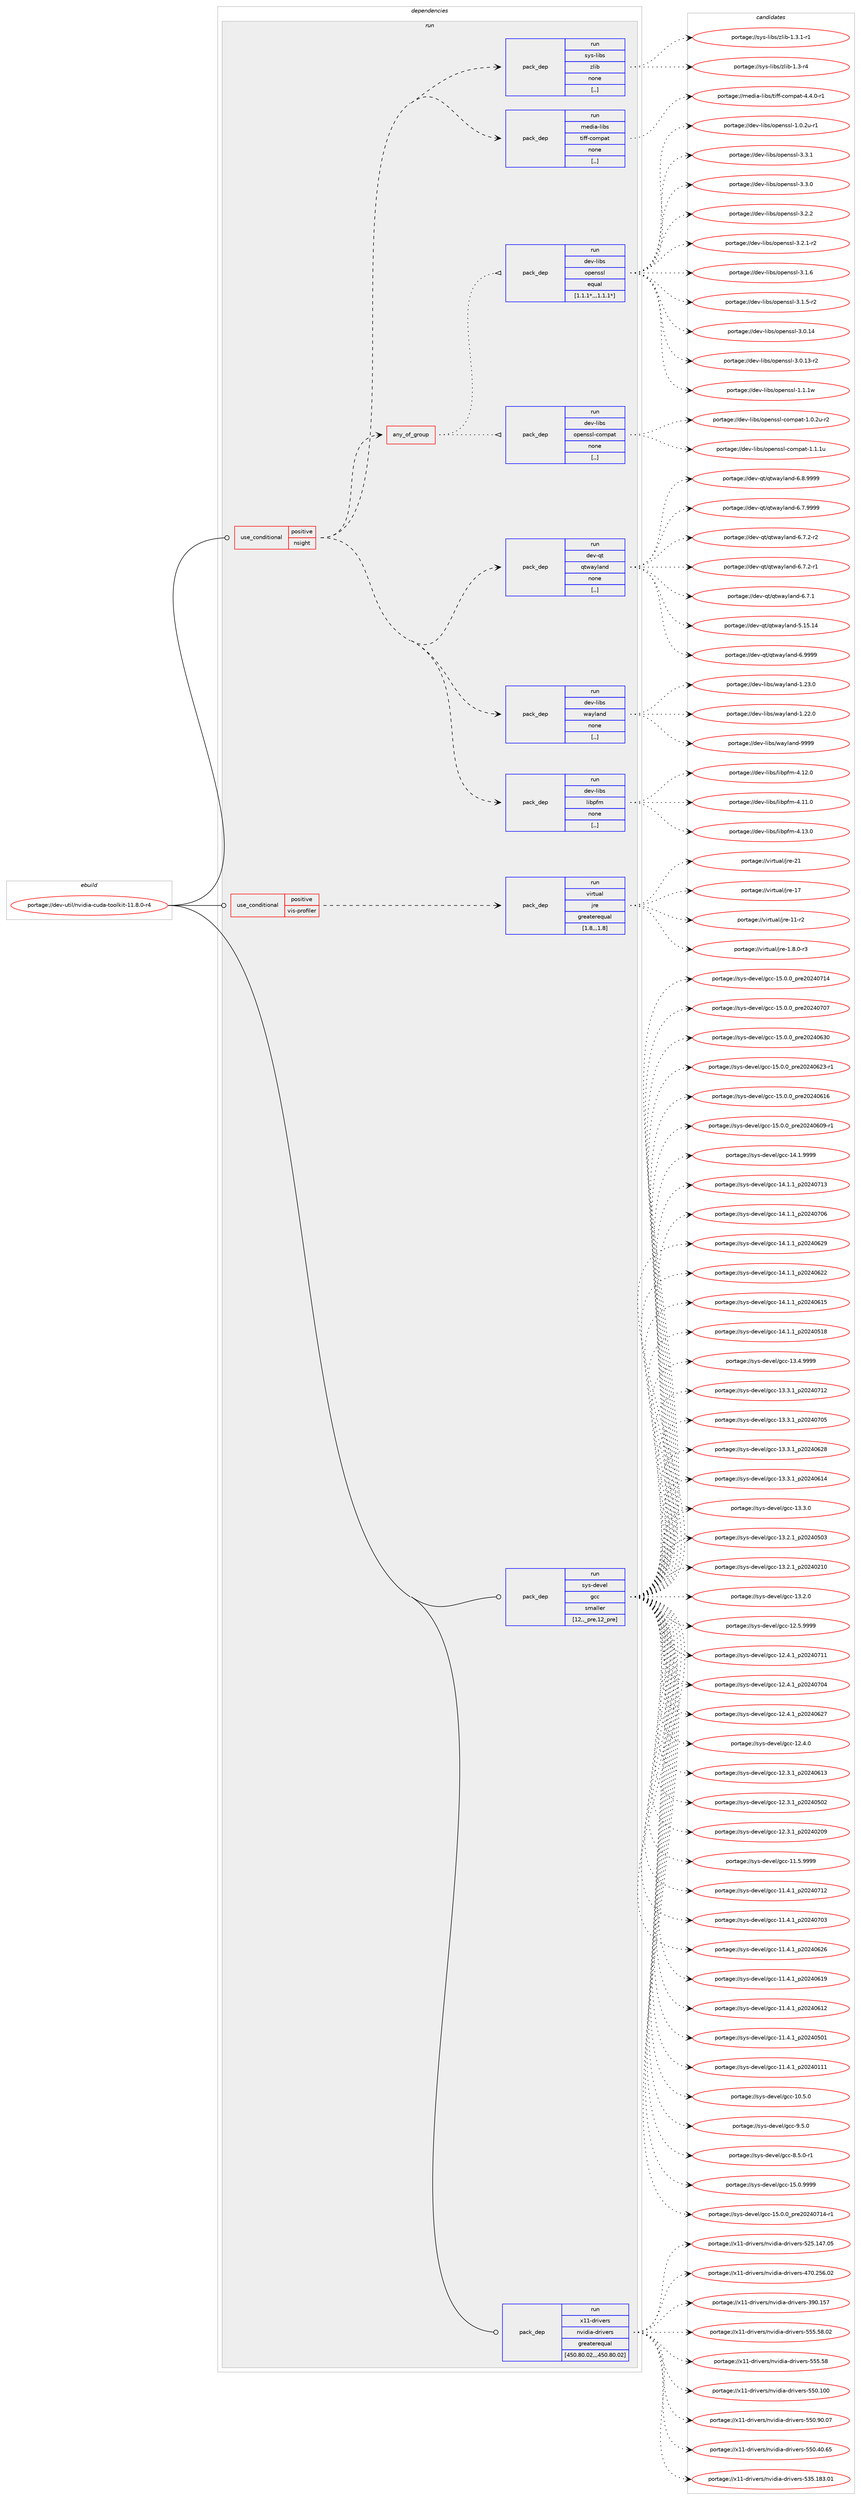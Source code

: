 digraph prolog {

# *************
# Graph options
# *************

newrank=true;
concentrate=true;
compound=true;
graph [rankdir=LR,fontname=Helvetica,fontsize=10,ranksep=1.5];#, ranksep=2.5, nodesep=0.2];
edge  [arrowhead=vee];
node  [fontname=Helvetica,fontsize=10];

# **********
# The ebuild
# **********

subgraph cluster_leftcol {
color=gray;
rank=same;
label=<<i>ebuild</i>>;
id [label="portage://dev-util/nvidia-cuda-toolkit-11.8.0-r4", color=red, width=4, href="../dev-util/nvidia-cuda-toolkit-11.8.0-r4.svg"];
}

# ****************
# The dependencies
# ****************

subgraph cluster_midcol {
color=gray;
label=<<i>dependencies</i>>;
subgraph cluster_compile {
fillcolor="#eeeeee";
style=filled;
label=<<i>compile</i>>;
}
subgraph cluster_compileandrun {
fillcolor="#eeeeee";
style=filled;
label=<<i>compile and run</i>>;
}
subgraph cluster_run {
fillcolor="#eeeeee";
style=filled;
label=<<i>run</i>>;
subgraph cond60736 {
dependency216384 [label=<<TABLE BORDER="0" CELLBORDER="1" CELLSPACING="0" CELLPADDING="4"><TR><TD ROWSPAN="3" CELLPADDING="10">use_conditional</TD></TR><TR><TD>positive</TD></TR><TR><TD>nsight</TD></TR></TABLE>>, shape=none, color=red];
subgraph pack154204 {
dependency216385 [label=<<TABLE BORDER="0" CELLBORDER="1" CELLSPACING="0" CELLPADDING="4" WIDTH="220"><TR><TD ROWSPAN="6" CELLPADDING="30">pack_dep</TD></TR><TR><TD WIDTH="110">run</TD></TR><TR><TD>dev-libs</TD></TR><TR><TD>libpfm</TD></TR><TR><TD>none</TD></TR><TR><TD>[,,]</TD></TR></TABLE>>, shape=none, color=blue];
}
dependency216384:e -> dependency216385:w [weight=20,style="dashed",arrowhead="vee"];
subgraph pack154205 {
dependency216386 [label=<<TABLE BORDER="0" CELLBORDER="1" CELLSPACING="0" CELLPADDING="4" WIDTH="220"><TR><TD ROWSPAN="6" CELLPADDING="30">pack_dep</TD></TR><TR><TD WIDTH="110">run</TD></TR><TR><TD>dev-libs</TD></TR><TR><TD>wayland</TD></TR><TR><TD>none</TD></TR><TR><TD>[,,]</TD></TR></TABLE>>, shape=none, color=blue];
}
dependency216384:e -> dependency216386:w [weight=20,style="dashed",arrowhead="vee"];
subgraph pack154206 {
dependency216387 [label=<<TABLE BORDER="0" CELLBORDER="1" CELLSPACING="0" CELLPADDING="4" WIDTH="220"><TR><TD ROWSPAN="6" CELLPADDING="30">pack_dep</TD></TR><TR><TD WIDTH="110">run</TD></TR><TR><TD>dev-qt</TD></TR><TR><TD>qtwayland</TD></TR><TR><TD>none</TD></TR><TR><TD>[,,]</TD></TR></TABLE>>, shape=none, color=blue];
}
dependency216384:e -> dependency216387:w [weight=20,style="dashed",arrowhead="vee"];
subgraph any1294 {
dependency216388 [label=<<TABLE BORDER="0" CELLBORDER="1" CELLSPACING="0" CELLPADDING="4"><TR><TD CELLPADDING="10">any_of_group</TD></TR></TABLE>>, shape=none, color=red];subgraph pack154207 {
dependency216389 [label=<<TABLE BORDER="0" CELLBORDER="1" CELLSPACING="0" CELLPADDING="4" WIDTH="220"><TR><TD ROWSPAN="6" CELLPADDING="30">pack_dep</TD></TR><TR><TD WIDTH="110">run</TD></TR><TR><TD>dev-libs</TD></TR><TR><TD>openssl-compat</TD></TR><TR><TD>none</TD></TR><TR><TD>[,,]</TD></TR></TABLE>>, shape=none, color=blue];
}
dependency216388:e -> dependency216389:w [weight=20,style="dotted",arrowhead="oinv"];
subgraph pack154208 {
dependency216390 [label=<<TABLE BORDER="0" CELLBORDER="1" CELLSPACING="0" CELLPADDING="4" WIDTH="220"><TR><TD ROWSPAN="6" CELLPADDING="30">pack_dep</TD></TR><TR><TD WIDTH="110">run</TD></TR><TR><TD>dev-libs</TD></TR><TR><TD>openssl</TD></TR><TR><TD>equal</TD></TR><TR><TD>[1.1.1*,,,1.1.1*]</TD></TR></TABLE>>, shape=none, color=blue];
}
dependency216388:e -> dependency216390:w [weight=20,style="dotted",arrowhead="oinv"];
}
dependency216384:e -> dependency216388:w [weight=20,style="dashed",arrowhead="vee"];
subgraph pack154209 {
dependency216391 [label=<<TABLE BORDER="0" CELLBORDER="1" CELLSPACING="0" CELLPADDING="4" WIDTH="220"><TR><TD ROWSPAN="6" CELLPADDING="30">pack_dep</TD></TR><TR><TD WIDTH="110">run</TD></TR><TR><TD>media-libs</TD></TR><TR><TD>tiff-compat</TD></TR><TR><TD>none</TD></TR><TR><TD>[,,]</TD></TR></TABLE>>, shape=none, color=blue];
}
dependency216384:e -> dependency216391:w [weight=20,style="dashed",arrowhead="vee"];
subgraph pack154210 {
dependency216392 [label=<<TABLE BORDER="0" CELLBORDER="1" CELLSPACING="0" CELLPADDING="4" WIDTH="220"><TR><TD ROWSPAN="6" CELLPADDING="30">pack_dep</TD></TR><TR><TD WIDTH="110">run</TD></TR><TR><TD>sys-libs</TD></TR><TR><TD>zlib</TD></TR><TR><TD>none</TD></TR><TR><TD>[,,]</TD></TR></TABLE>>, shape=none, color=blue];
}
dependency216384:e -> dependency216392:w [weight=20,style="dashed",arrowhead="vee"];
}
id:e -> dependency216384:w [weight=20,style="solid",arrowhead="odot"];
subgraph cond60737 {
dependency216393 [label=<<TABLE BORDER="0" CELLBORDER="1" CELLSPACING="0" CELLPADDING="4"><TR><TD ROWSPAN="3" CELLPADDING="10">use_conditional</TD></TR><TR><TD>positive</TD></TR><TR><TD>vis-profiler</TD></TR></TABLE>>, shape=none, color=red];
subgraph pack154211 {
dependency216394 [label=<<TABLE BORDER="0" CELLBORDER="1" CELLSPACING="0" CELLPADDING="4" WIDTH="220"><TR><TD ROWSPAN="6" CELLPADDING="30">pack_dep</TD></TR><TR><TD WIDTH="110">run</TD></TR><TR><TD>virtual</TD></TR><TR><TD>jre</TD></TR><TR><TD>greaterequal</TD></TR><TR><TD>[1.8,,,1.8]</TD></TR></TABLE>>, shape=none, color=blue];
}
dependency216393:e -> dependency216394:w [weight=20,style="dashed",arrowhead="vee"];
}
id:e -> dependency216393:w [weight=20,style="solid",arrowhead="odot"];
subgraph pack154212 {
dependency216395 [label=<<TABLE BORDER="0" CELLBORDER="1" CELLSPACING="0" CELLPADDING="4" WIDTH="220"><TR><TD ROWSPAN="6" CELLPADDING="30">pack_dep</TD></TR><TR><TD WIDTH="110">run</TD></TR><TR><TD>sys-devel</TD></TR><TR><TD>gcc</TD></TR><TR><TD>smaller</TD></TR><TR><TD>[12,,_pre,12_pre]</TD></TR></TABLE>>, shape=none, color=blue];
}
id:e -> dependency216395:w [weight=20,style="solid",arrowhead="odot"];
subgraph pack154213 {
dependency216396 [label=<<TABLE BORDER="0" CELLBORDER="1" CELLSPACING="0" CELLPADDING="4" WIDTH="220"><TR><TD ROWSPAN="6" CELLPADDING="30">pack_dep</TD></TR><TR><TD WIDTH="110">run</TD></TR><TR><TD>x11-drivers</TD></TR><TR><TD>nvidia-drivers</TD></TR><TR><TD>greaterequal</TD></TR><TR><TD>[450.80.02,,,450.80.02]</TD></TR></TABLE>>, shape=none, color=blue];
}
id:e -> dependency216396:w [weight=20,style="solid",arrowhead="odot"];
}
}

# **************
# The candidates
# **************

subgraph cluster_choices {
rank=same;
color=gray;
label=<<i>candidates</i>>;

subgraph choice154204 {
color=black;
nodesep=1;
choice1001011184510810598115471081059811210210945524649514648 [label="portage://dev-libs/libpfm-4.13.0", color=red, width=4,href="../dev-libs/libpfm-4.13.0.svg"];
choice1001011184510810598115471081059811210210945524649504648 [label="portage://dev-libs/libpfm-4.12.0", color=red, width=4,href="../dev-libs/libpfm-4.12.0.svg"];
choice1001011184510810598115471081059811210210945524649494648 [label="portage://dev-libs/libpfm-4.11.0", color=red, width=4,href="../dev-libs/libpfm-4.11.0.svg"];
dependency216385:e -> choice1001011184510810598115471081059811210210945524649514648:w [style=dotted,weight="100"];
dependency216385:e -> choice1001011184510810598115471081059811210210945524649504648:w [style=dotted,weight="100"];
dependency216385:e -> choice1001011184510810598115471081059811210210945524649494648:w [style=dotted,weight="100"];
}
subgraph choice154205 {
color=black;
nodesep=1;
choice10010111845108105981154711997121108971101004557575757 [label="portage://dev-libs/wayland-9999", color=red, width=4,href="../dev-libs/wayland-9999.svg"];
choice100101118451081059811547119971211089711010045494650514648 [label="portage://dev-libs/wayland-1.23.0", color=red, width=4,href="../dev-libs/wayland-1.23.0.svg"];
choice100101118451081059811547119971211089711010045494650504648 [label="portage://dev-libs/wayland-1.22.0", color=red, width=4,href="../dev-libs/wayland-1.22.0.svg"];
dependency216386:e -> choice10010111845108105981154711997121108971101004557575757:w [style=dotted,weight="100"];
dependency216386:e -> choice100101118451081059811547119971211089711010045494650514648:w [style=dotted,weight="100"];
dependency216386:e -> choice100101118451081059811547119971211089711010045494650504648:w [style=dotted,weight="100"];
}
subgraph choice154206 {
color=black;
nodesep=1;
choice1001011184511311647113116119971211089711010045544657575757 [label="portage://dev-qt/qtwayland-6.9999", color=red, width=4,href="../dev-qt/qtwayland-6.9999.svg"];
choice10010111845113116471131161199712110897110100455446564657575757 [label="portage://dev-qt/qtwayland-6.8.9999", color=red, width=4,href="../dev-qt/qtwayland-6.8.9999.svg"];
choice10010111845113116471131161199712110897110100455446554657575757 [label="portage://dev-qt/qtwayland-6.7.9999", color=red, width=4,href="../dev-qt/qtwayland-6.7.9999.svg"];
choice100101118451131164711311611997121108971101004554465546504511450 [label="portage://dev-qt/qtwayland-6.7.2-r2", color=red, width=4,href="../dev-qt/qtwayland-6.7.2-r2.svg"];
choice100101118451131164711311611997121108971101004554465546504511449 [label="portage://dev-qt/qtwayland-6.7.2-r1", color=red, width=4,href="../dev-qt/qtwayland-6.7.2-r1.svg"];
choice10010111845113116471131161199712110897110100455446554649 [label="portage://dev-qt/qtwayland-6.7.1", color=red, width=4,href="../dev-qt/qtwayland-6.7.1.svg"];
choice100101118451131164711311611997121108971101004553464953464952 [label="portage://dev-qt/qtwayland-5.15.14", color=red, width=4,href="../dev-qt/qtwayland-5.15.14.svg"];
dependency216387:e -> choice1001011184511311647113116119971211089711010045544657575757:w [style=dotted,weight="100"];
dependency216387:e -> choice10010111845113116471131161199712110897110100455446564657575757:w [style=dotted,weight="100"];
dependency216387:e -> choice10010111845113116471131161199712110897110100455446554657575757:w [style=dotted,weight="100"];
dependency216387:e -> choice100101118451131164711311611997121108971101004554465546504511450:w [style=dotted,weight="100"];
dependency216387:e -> choice100101118451131164711311611997121108971101004554465546504511449:w [style=dotted,weight="100"];
dependency216387:e -> choice10010111845113116471131161199712110897110100455446554649:w [style=dotted,weight="100"];
dependency216387:e -> choice100101118451131164711311611997121108971101004553464953464952:w [style=dotted,weight="100"];
}
subgraph choice154207 {
color=black;
nodesep=1;
choice100101118451081059811547111112101110115115108459911110911297116454946494649117 [label="portage://dev-libs/openssl-compat-1.1.1u", color=red, width=4,href="../dev-libs/openssl-compat-1.1.1u.svg"];
choice1001011184510810598115471111121011101151151084599111109112971164549464846501174511450 [label="portage://dev-libs/openssl-compat-1.0.2u-r2", color=red, width=4,href="../dev-libs/openssl-compat-1.0.2u-r2.svg"];
dependency216389:e -> choice100101118451081059811547111112101110115115108459911110911297116454946494649117:w [style=dotted,weight="100"];
dependency216389:e -> choice1001011184510810598115471111121011101151151084599111109112971164549464846501174511450:w [style=dotted,weight="100"];
}
subgraph choice154208 {
color=black;
nodesep=1;
choice100101118451081059811547111112101110115115108455146514649 [label="portage://dev-libs/openssl-3.3.1", color=red, width=4,href="../dev-libs/openssl-3.3.1.svg"];
choice100101118451081059811547111112101110115115108455146514648 [label="portage://dev-libs/openssl-3.3.0", color=red, width=4,href="../dev-libs/openssl-3.3.0.svg"];
choice100101118451081059811547111112101110115115108455146504650 [label="portage://dev-libs/openssl-3.2.2", color=red, width=4,href="../dev-libs/openssl-3.2.2.svg"];
choice1001011184510810598115471111121011101151151084551465046494511450 [label="portage://dev-libs/openssl-3.2.1-r2", color=red, width=4,href="../dev-libs/openssl-3.2.1-r2.svg"];
choice100101118451081059811547111112101110115115108455146494654 [label="portage://dev-libs/openssl-3.1.6", color=red, width=4,href="../dev-libs/openssl-3.1.6.svg"];
choice1001011184510810598115471111121011101151151084551464946534511450 [label="portage://dev-libs/openssl-3.1.5-r2", color=red, width=4,href="../dev-libs/openssl-3.1.5-r2.svg"];
choice10010111845108105981154711111210111011511510845514648464952 [label="portage://dev-libs/openssl-3.0.14", color=red, width=4,href="../dev-libs/openssl-3.0.14.svg"];
choice100101118451081059811547111112101110115115108455146484649514511450 [label="portage://dev-libs/openssl-3.0.13-r2", color=red, width=4,href="../dev-libs/openssl-3.0.13-r2.svg"];
choice100101118451081059811547111112101110115115108454946494649119 [label="portage://dev-libs/openssl-1.1.1w", color=red, width=4,href="../dev-libs/openssl-1.1.1w.svg"];
choice1001011184510810598115471111121011101151151084549464846501174511449 [label="portage://dev-libs/openssl-1.0.2u-r1", color=red, width=4,href="../dev-libs/openssl-1.0.2u-r1.svg"];
dependency216390:e -> choice100101118451081059811547111112101110115115108455146514649:w [style=dotted,weight="100"];
dependency216390:e -> choice100101118451081059811547111112101110115115108455146514648:w [style=dotted,weight="100"];
dependency216390:e -> choice100101118451081059811547111112101110115115108455146504650:w [style=dotted,weight="100"];
dependency216390:e -> choice1001011184510810598115471111121011101151151084551465046494511450:w [style=dotted,weight="100"];
dependency216390:e -> choice100101118451081059811547111112101110115115108455146494654:w [style=dotted,weight="100"];
dependency216390:e -> choice1001011184510810598115471111121011101151151084551464946534511450:w [style=dotted,weight="100"];
dependency216390:e -> choice10010111845108105981154711111210111011511510845514648464952:w [style=dotted,weight="100"];
dependency216390:e -> choice100101118451081059811547111112101110115115108455146484649514511450:w [style=dotted,weight="100"];
dependency216390:e -> choice100101118451081059811547111112101110115115108454946494649119:w [style=dotted,weight="100"];
dependency216390:e -> choice1001011184510810598115471111121011101151151084549464846501174511449:w [style=dotted,weight="100"];
}
subgraph choice154209 {
color=black;
nodesep=1;
choice109101100105974510810598115471161051021024599111109112971164552465246484511449 [label="portage://media-libs/tiff-compat-4.4.0-r1", color=red, width=4,href="../media-libs/tiff-compat-4.4.0-r1.svg"];
dependency216391:e -> choice109101100105974510810598115471161051021024599111109112971164552465246484511449:w [style=dotted,weight="100"];
}
subgraph choice154210 {
color=black;
nodesep=1;
choice115121115451081059811547122108105984549465146494511449 [label="portage://sys-libs/zlib-1.3.1-r1", color=red, width=4,href="../sys-libs/zlib-1.3.1-r1.svg"];
choice11512111545108105981154712210810598454946514511452 [label="portage://sys-libs/zlib-1.3-r4", color=red, width=4,href="../sys-libs/zlib-1.3-r4.svg"];
dependency216392:e -> choice115121115451081059811547122108105984549465146494511449:w [style=dotted,weight="100"];
dependency216392:e -> choice11512111545108105981154712210810598454946514511452:w [style=dotted,weight="100"];
}
subgraph choice154211 {
color=black;
nodesep=1;
choice1181051141161179710847106114101455049 [label="portage://virtual/jre-21", color=red, width=4,href="../virtual/jre-21.svg"];
choice1181051141161179710847106114101454955 [label="portage://virtual/jre-17", color=red, width=4,href="../virtual/jre-17.svg"];
choice11810511411611797108471061141014549494511450 [label="portage://virtual/jre-11-r2", color=red, width=4,href="../virtual/jre-11-r2.svg"];
choice11810511411611797108471061141014549465646484511451 [label="portage://virtual/jre-1.8.0-r3", color=red, width=4,href="../virtual/jre-1.8.0-r3.svg"];
dependency216394:e -> choice1181051141161179710847106114101455049:w [style=dotted,weight="100"];
dependency216394:e -> choice1181051141161179710847106114101454955:w [style=dotted,weight="100"];
dependency216394:e -> choice11810511411611797108471061141014549494511450:w [style=dotted,weight="100"];
dependency216394:e -> choice11810511411611797108471061141014549465646484511451:w [style=dotted,weight="100"];
}
subgraph choice154212 {
color=black;
nodesep=1;
choice1151211154510010111810110847103999945495346484657575757 [label="portage://sys-devel/gcc-15.0.9999", color=red, width=4,href="../sys-devel/gcc-15.0.9999.svg"];
choice11512111545100101118101108471039999454953464846489511211410150485052485549524511449 [label="portage://sys-devel/gcc-15.0.0_pre20240714-r1", color=red, width=4,href="../sys-devel/gcc-15.0.0_pre20240714-r1.svg"];
choice1151211154510010111810110847103999945495346484648951121141015048505248554952 [label="portage://sys-devel/gcc-15.0.0_pre20240714", color=red, width=4,href="../sys-devel/gcc-15.0.0_pre20240714.svg"];
choice1151211154510010111810110847103999945495346484648951121141015048505248554855 [label="portage://sys-devel/gcc-15.0.0_pre20240707", color=red, width=4,href="../sys-devel/gcc-15.0.0_pre20240707.svg"];
choice1151211154510010111810110847103999945495346484648951121141015048505248545148 [label="portage://sys-devel/gcc-15.0.0_pre20240630", color=red, width=4,href="../sys-devel/gcc-15.0.0_pre20240630.svg"];
choice11512111545100101118101108471039999454953464846489511211410150485052485450514511449 [label="portage://sys-devel/gcc-15.0.0_pre20240623-r1", color=red, width=4,href="../sys-devel/gcc-15.0.0_pre20240623-r1.svg"];
choice1151211154510010111810110847103999945495346484648951121141015048505248544954 [label="portage://sys-devel/gcc-15.0.0_pre20240616", color=red, width=4,href="../sys-devel/gcc-15.0.0_pre20240616.svg"];
choice11512111545100101118101108471039999454953464846489511211410150485052485448574511449 [label="portage://sys-devel/gcc-15.0.0_pre20240609-r1", color=red, width=4,href="../sys-devel/gcc-15.0.0_pre20240609-r1.svg"];
choice1151211154510010111810110847103999945495246494657575757 [label="portage://sys-devel/gcc-14.1.9999", color=red, width=4,href="../sys-devel/gcc-14.1.9999.svg"];
choice1151211154510010111810110847103999945495246494649951125048505248554951 [label="portage://sys-devel/gcc-14.1.1_p20240713", color=red, width=4,href="../sys-devel/gcc-14.1.1_p20240713.svg"];
choice1151211154510010111810110847103999945495246494649951125048505248554854 [label="portage://sys-devel/gcc-14.1.1_p20240706", color=red, width=4,href="../sys-devel/gcc-14.1.1_p20240706.svg"];
choice1151211154510010111810110847103999945495246494649951125048505248545057 [label="portage://sys-devel/gcc-14.1.1_p20240629", color=red, width=4,href="../sys-devel/gcc-14.1.1_p20240629.svg"];
choice1151211154510010111810110847103999945495246494649951125048505248545050 [label="portage://sys-devel/gcc-14.1.1_p20240622", color=red, width=4,href="../sys-devel/gcc-14.1.1_p20240622.svg"];
choice1151211154510010111810110847103999945495246494649951125048505248544953 [label="portage://sys-devel/gcc-14.1.1_p20240615", color=red, width=4,href="../sys-devel/gcc-14.1.1_p20240615.svg"];
choice1151211154510010111810110847103999945495246494649951125048505248534956 [label="portage://sys-devel/gcc-14.1.1_p20240518", color=red, width=4,href="../sys-devel/gcc-14.1.1_p20240518.svg"];
choice1151211154510010111810110847103999945495146524657575757 [label="portage://sys-devel/gcc-13.4.9999", color=red, width=4,href="../sys-devel/gcc-13.4.9999.svg"];
choice1151211154510010111810110847103999945495146514649951125048505248554950 [label="portage://sys-devel/gcc-13.3.1_p20240712", color=red, width=4,href="../sys-devel/gcc-13.3.1_p20240712.svg"];
choice1151211154510010111810110847103999945495146514649951125048505248554853 [label="portage://sys-devel/gcc-13.3.1_p20240705", color=red, width=4,href="../sys-devel/gcc-13.3.1_p20240705.svg"];
choice1151211154510010111810110847103999945495146514649951125048505248545056 [label="portage://sys-devel/gcc-13.3.1_p20240628", color=red, width=4,href="../sys-devel/gcc-13.3.1_p20240628.svg"];
choice1151211154510010111810110847103999945495146514649951125048505248544952 [label="portage://sys-devel/gcc-13.3.1_p20240614", color=red, width=4,href="../sys-devel/gcc-13.3.1_p20240614.svg"];
choice1151211154510010111810110847103999945495146514648 [label="portage://sys-devel/gcc-13.3.0", color=red, width=4,href="../sys-devel/gcc-13.3.0.svg"];
choice1151211154510010111810110847103999945495146504649951125048505248534851 [label="portage://sys-devel/gcc-13.2.1_p20240503", color=red, width=4,href="../sys-devel/gcc-13.2.1_p20240503.svg"];
choice1151211154510010111810110847103999945495146504649951125048505248504948 [label="portage://sys-devel/gcc-13.2.1_p20240210", color=red, width=4,href="../sys-devel/gcc-13.2.1_p20240210.svg"];
choice1151211154510010111810110847103999945495146504648 [label="portage://sys-devel/gcc-13.2.0", color=red, width=4,href="../sys-devel/gcc-13.2.0.svg"];
choice1151211154510010111810110847103999945495046534657575757 [label="portage://sys-devel/gcc-12.5.9999", color=red, width=4,href="../sys-devel/gcc-12.5.9999.svg"];
choice1151211154510010111810110847103999945495046524649951125048505248554949 [label="portage://sys-devel/gcc-12.4.1_p20240711", color=red, width=4,href="../sys-devel/gcc-12.4.1_p20240711.svg"];
choice1151211154510010111810110847103999945495046524649951125048505248554852 [label="portage://sys-devel/gcc-12.4.1_p20240704", color=red, width=4,href="../sys-devel/gcc-12.4.1_p20240704.svg"];
choice1151211154510010111810110847103999945495046524649951125048505248545055 [label="portage://sys-devel/gcc-12.4.1_p20240627", color=red, width=4,href="../sys-devel/gcc-12.4.1_p20240627.svg"];
choice1151211154510010111810110847103999945495046524648 [label="portage://sys-devel/gcc-12.4.0", color=red, width=4,href="../sys-devel/gcc-12.4.0.svg"];
choice1151211154510010111810110847103999945495046514649951125048505248544951 [label="portage://sys-devel/gcc-12.3.1_p20240613", color=red, width=4,href="../sys-devel/gcc-12.3.1_p20240613.svg"];
choice1151211154510010111810110847103999945495046514649951125048505248534850 [label="portage://sys-devel/gcc-12.3.1_p20240502", color=red, width=4,href="../sys-devel/gcc-12.3.1_p20240502.svg"];
choice1151211154510010111810110847103999945495046514649951125048505248504857 [label="portage://sys-devel/gcc-12.3.1_p20240209", color=red, width=4,href="../sys-devel/gcc-12.3.1_p20240209.svg"];
choice1151211154510010111810110847103999945494946534657575757 [label="portage://sys-devel/gcc-11.5.9999", color=red, width=4,href="../sys-devel/gcc-11.5.9999.svg"];
choice1151211154510010111810110847103999945494946524649951125048505248554950 [label="portage://sys-devel/gcc-11.4.1_p20240712", color=red, width=4,href="../sys-devel/gcc-11.4.1_p20240712.svg"];
choice1151211154510010111810110847103999945494946524649951125048505248554851 [label="portage://sys-devel/gcc-11.4.1_p20240703", color=red, width=4,href="../sys-devel/gcc-11.4.1_p20240703.svg"];
choice1151211154510010111810110847103999945494946524649951125048505248545054 [label="portage://sys-devel/gcc-11.4.1_p20240626", color=red, width=4,href="../sys-devel/gcc-11.4.1_p20240626.svg"];
choice1151211154510010111810110847103999945494946524649951125048505248544957 [label="portage://sys-devel/gcc-11.4.1_p20240619", color=red, width=4,href="../sys-devel/gcc-11.4.1_p20240619.svg"];
choice1151211154510010111810110847103999945494946524649951125048505248544950 [label="portage://sys-devel/gcc-11.4.1_p20240612", color=red, width=4,href="../sys-devel/gcc-11.4.1_p20240612.svg"];
choice1151211154510010111810110847103999945494946524649951125048505248534849 [label="portage://sys-devel/gcc-11.4.1_p20240501", color=red, width=4,href="../sys-devel/gcc-11.4.1_p20240501.svg"];
choice1151211154510010111810110847103999945494946524649951125048505248494949 [label="portage://sys-devel/gcc-11.4.1_p20240111", color=red, width=4,href="../sys-devel/gcc-11.4.1_p20240111.svg"];
choice1151211154510010111810110847103999945494846534648 [label="portage://sys-devel/gcc-10.5.0", color=red, width=4,href="../sys-devel/gcc-10.5.0.svg"];
choice11512111545100101118101108471039999455746534648 [label="portage://sys-devel/gcc-9.5.0", color=red, width=4,href="../sys-devel/gcc-9.5.0.svg"];
choice115121115451001011181011084710399994556465346484511449 [label="portage://sys-devel/gcc-8.5.0-r1", color=red, width=4,href="../sys-devel/gcc-8.5.0-r1.svg"];
dependency216395:e -> choice1151211154510010111810110847103999945495346484657575757:w [style=dotted,weight="100"];
dependency216395:e -> choice11512111545100101118101108471039999454953464846489511211410150485052485549524511449:w [style=dotted,weight="100"];
dependency216395:e -> choice1151211154510010111810110847103999945495346484648951121141015048505248554952:w [style=dotted,weight="100"];
dependency216395:e -> choice1151211154510010111810110847103999945495346484648951121141015048505248554855:w [style=dotted,weight="100"];
dependency216395:e -> choice1151211154510010111810110847103999945495346484648951121141015048505248545148:w [style=dotted,weight="100"];
dependency216395:e -> choice11512111545100101118101108471039999454953464846489511211410150485052485450514511449:w [style=dotted,weight="100"];
dependency216395:e -> choice1151211154510010111810110847103999945495346484648951121141015048505248544954:w [style=dotted,weight="100"];
dependency216395:e -> choice11512111545100101118101108471039999454953464846489511211410150485052485448574511449:w [style=dotted,weight="100"];
dependency216395:e -> choice1151211154510010111810110847103999945495246494657575757:w [style=dotted,weight="100"];
dependency216395:e -> choice1151211154510010111810110847103999945495246494649951125048505248554951:w [style=dotted,weight="100"];
dependency216395:e -> choice1151211154510010111810110847103999945495246494649951125048505248554854:w [style=dotted,weight="100"];
dependency216395:e -> choice1151211154510010111810110847103999945495246494649951125048505248545057:w [style=dotted,weight="100"];
dependency216395:e -> choice1151211154510010111810110847103999945495246494649951125048505248545050:w [style=dotted,weight="100"];
dependency216395:e -> choice1151211154510010111810110847103999945495246494649951125048505248544953:w [style=dotted,weight="100"];
dependency216395:e -> choice1151211154510010111810110847103999945495246494649951125048505248534956:w [style=dotted,weight="100"];
dependency216395:e -> choice1151211154510010111810110847103999945495146524657575757:w [style=dotted,weight="100"];
dependency216395:e -> choice1151211154510010111810110847103999945495146514649951125048505248554950:w [style=dotted,weight="100"];
dependency216395:e -> choice1151211154510010111810110847103999945495146514649951125048505248554853:w [style=dotted,weight="100"];
dependency216395:e -> choice1151211154510010111810110847103999945495146514649951125048505248545056:w [style=dotted,weight="100"];
dependency216395:e -> choice1151211154510010111810110847103999945495146514649951125048505248544952:w [style=dotted,weight="100"];
dependency216395:e -> choice1151211154510010111810110847103999945495146514648:w [style=dotted,weight="100"];
dependency216395:e -> choice1151211154510010111810110847103999945495146504649951125048505248534851:w [style=dotted,weight="100"];
dependency216395:e -> choice1151211154510010111810110847103999945495146504649951125048505248504948:w [style=dotted,weight="100"];
dependency216395:e -> choice1151211154510010111810110847103999945495146504648:w [style=dotted,weight="100"];
dependency216395:e -> choice1151211154510010111810110847103999945495046534657575757:w [style=dotted,weight="100"];
dependency216395:e -> choice1151211154510010111810110847103999945495046524649951125048505248554949:w [style=dotted,weight="100"];
dependency216395:e -> choice1151211154510010111810110847103999945495046524649951125048505248554852:w [style=dotted,weight="100"];
dependency216395:e -> choice1151211154510010111810110847103999945495046524649951125048505248545055:w [style=dotted,weight="100"];
dependency216395:e -> choice1151211154510010111810110847103999945495046524648:w [style=dotted,weight="100"];
dependency216395:e -> choice1151211154510010111810110847103999945495046514649951125048505248544951:w [style=dotted,weight="100"];
dependency216395:e -> choice1151211154510010111810110847103999945495046514649951125048505248534850:w [style=dotted,weight="100"];
dependency216395:e -> choice1151211154510010111810110847103999945495046514649951125048505248504857:w [style=dotted,weight="100"];
dependency216395:e -> choice1151211154510010111810110847103999945494946534657575757:w [style=dotted,weight="100"];
dependency216395:e -> choice1151211154510010111810110847103999945494946524649951125048505248554950:w [style=dotted,weight="100"];
dependency216395:e -> choice1151211154510010111810110847103999945494946524649951125048505248554851:w [style=dotted,weight="100"];
dependency216395:e -> choice1151211154510010111810110847103999945494946524649951125048505248545054:w [style=dotted,weight="100"];
dependency216395:e -> choice1151211154510010111810110847103999945494946524649951125048505248544957:w [style=dotted,weight="100"];
dependency216395:e -> choice1151211154510010111810110847103999945494946524649951125048505248544950:w [style=dotted,weight="100"];
dependency216395:e -> choice1151211154510010111810110847103999945494946524649951125048505248534849:w [style=dotted,weight="100"];
dependency216395:e -> choice1151211154510010111810110847103999945494946524649951125048505248494949:w [style=dotted,weight="100"];
dependency216395:e -> choice1151211154510010111810110847103999945494846534648:w [style=dotted,weight="100"];
dependency216395:e -> choice11512111545100101118101108471039999455746534648:w [style=dotted,weight="100"];
dependency216395:e -> choice115121115451001011181011084710399994556465346484511449:w [style=dotted,weight="100"];
}
subgraph choice154213 {
color=black;
nodesep=1;
choice12049494510011410511810111411547110118105100105974510011410511810111411545535353465356464850 [label="portage://x11-drivers/nvidia-drivers-555.58.02", color=red, width=4,href="../x11-drivers/nvidia-drivers-555.58.02.svg"];
choice12049494510011410511810111411547110118105100105974510011410511810111411545535353465356 [label="portage://x11-drivers/nvidia-drivers-555.58", color=red, width=4,href="../x11-drivers/nvidia-drivers-555.58.svg"];
choice1204949451001141051181011141154711011810510010597451001141051181011141154553534846494848 [label="portage://x11-drivers/nvidia-drivers-550.100", color=red, width=4,href="../x11-drivers/nvidia-drivers-550.100.svg"];
choice12049494510011410511810111411547110118105100105974510011410511810111411545535348465748464855 [label="portage://x11-drivers/nvidia-drivers-550.90.07", color=red, width=4,href="../x11-drivers/nvidia-drivers-550.90.07.svg"];
choice12049494510011410511810111411547110118105100105974510011410511810111411545535348465248465453 [label="portage://x11-drivers/nvidia-drivers-550.40.65", color=red, width=4,href="../x11-drivers/nvidia-drivers-550.40.65.svg"];
choice1204949451001141051181011141154711011810510010597451001141051181011141154553515346495651464849 [label="portage://x11-drivers/nvidia-drivers-535.183.01", color=red, width=4,href="../x11-drivers/nvidia-drivers-535.183.01.svg"];
choice1204949451001141051181011141154711011810510010597451001141051181011141154553505346495255464853 [label="portage://x11-drivers/nvidia-drivers-525.147.05", color=red, width=4,href="../x11-drivers/nvidia-drivers-525.147.05.svg"];
choice1204949451001141051181011141154711011810510010597451001141051181011141154552554846505354464850 [label="portage://x11-drivers/nvidia-drivers-470.256.02", color=red, width=4,href="../x11-drivers/nvidia-drivers-470.256.02.svg"];
choice1204949451001141051181011141154711011810510010597451001141051181011141154551574846495355 [label="portage://x11-drivers/nvidia-drivers-390.157", color=red, width=4,href="../x11-drivers/nvidia-drivers-390.157.svg"];
dependency216396:e -> choice12049494510011410511810111411547110118105100105974510011410511810111411545535353465356464850:w [style=dotted,weight="100"];
dependency216396:e -> choice12049494510011410511810111411547110118105100105974510011410511810111411545535353465356:w [style=dotted,weight="100"];
dependency216396:e -> choice1204949451001141051181011141154711011810510010597451001141051181011141154553534846494848:w [style=dotted,weight="100"];
dependency216396:e -> choice12049494510011410511810111411547110118105100105974510011410511810111411545535348465748464855:w [style=dotted,weight="100"];
dependency216396:e -> choice12049494510011410511810111411547110118105100105974510011410511810111411545535348465248465453:w [style=dotted,weight="100"];
dependency216396:e -> choice1204949451001141051181011141154711011810510010597451001141051181011141154553515346495651464849:w [style=dotted,weight="100"];
dependency216396:e -> choice1204949451001141051181011141154711011810510010597451001141051181011141154553505346495255464853:w [style=dotted,weight="100"];
dependency216396:e -> choice1204949451001141051181011141154711011810510010597451001141051181011141154552554846505354464850:w [style=dotted,weight="100"];
dependency216396:e -> choice1204949451001141051181011141154711011810510010597451001141051181011141154551574846495355:w [style=dotted,weight="100"];
}
}

}
